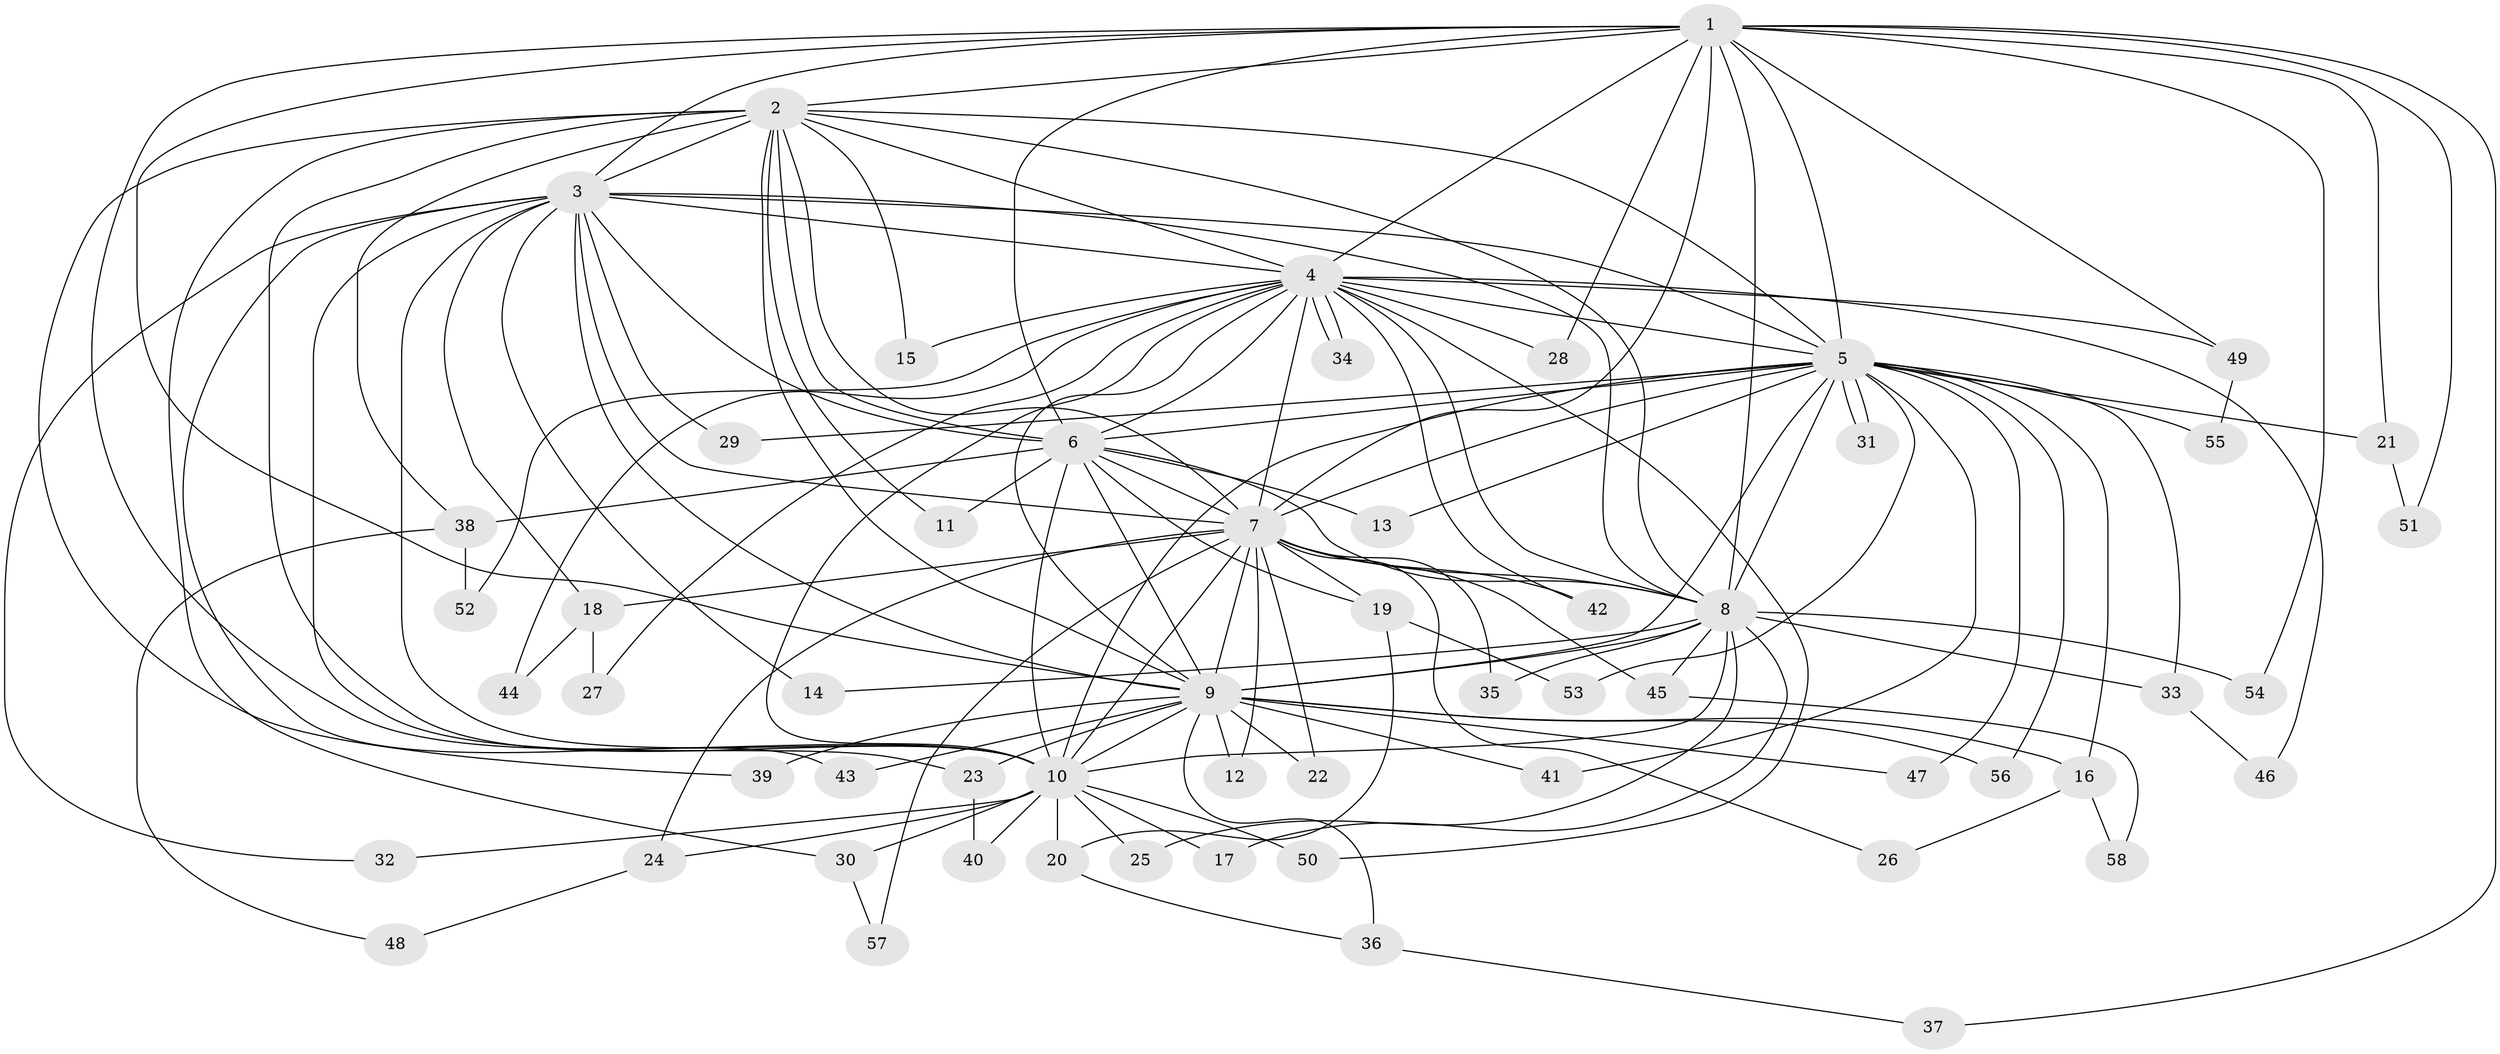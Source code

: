 // coarse degree distribution, {11: 0.10344827586206896, 10: 0.034482758620689655, 22: 0.034482758620689655, 8: 0.034482758620689655, 9: 0.034482758620689655, 12: 0.034482758620689655, 2: 0.4482758620689655, 4: 0.06896551724137931, 3: 0.1724137931034483, 1: 0.034482758620689655}
// Generated by graph-tools (version 1.1) at 2025/17/03/04/25 18:17:51]
// undirected, 58 vertices, 141 edges
graph export_dot {
graph [start="1"]
  node [color=gray90,style=filled];
  1;
  2;
  3;
  4;
  5;
  6;
  7;
  8;
  9;
  10;
  11;
  12;
  13;
  14;
  15;
  16;
  17;
  18;
  19;
  20;
  21;
  22;
  23;
  24;
  25;
  26;
  27;
  28;
  29;
  30;
  31;
  32;
  33;
  34;
  35;
  36;
  37;
  38;
  39;
  40;
  41;
  42;
  43;
  44;
  45;
  46;
  47;
  48;
  49;
  50;
  51;
  52;
  53;
  54;
  55;
  56;
  57;
  58;
  1 -- 2;
  1 -- 3;
  1 -- 4;
  1 -- 5;
  1 -- 6;
  1 -- 7;
  1 -- 8;
  1 -- 9;
  1 -- 10;
  1 -- 21;
  1 -- 28;
  1 -- 37;
  1 -- 49;
  1 -- 51;
  1 -- 54;
  2 -- 3;
  2 -- 4;
  2 -- 5;
  2 -- 6;
  2 -- 7;
  2 -- 8;
  2 -- 9;
  2 -- 10;
  2 -- 11;
  2 -- 15;
  2 -- 30;
  2 -- 38;
  2 -- 39;
  3 -- 4;
  3 -- 5;
  3 -- 6;
  3 -- 7;
  3 -- 8;
  3 -- 9;
  3 -- 10;
  3 -- 14;
  3 -- 18;
  3 -- 23;
  3 -- 29;
  3 -- 32;
  3 -- 43;
  4 -- 5;
  4 -- 6;
  4 -- 7;
  4 -- 8;
  4 -- 9;
  4 -- 10;
  4 -- 15;
  4 -- 27;
  4 -- 28;
  4 -- 34;
  4 -- 34;
  4 -- 42;
  4 -- 44;
  4 -- 46;
  4 -- 49;
  4 -- 50;
  4 -- 52;
  5 -- 6;
  5 -- 7;
  5 -- 8;
  5 -- 9;
  5 -- 10;
  5 -- 13;
  5 -- 16;
  5 -- 21;
  5 -- 29;
  5 -- 31;
  5 -- 31;
  5 -- 33;
  5 -- 41;
  5 -- 47;
  5 -- 53;
  5 -- 55;
  5 -- 56;
  6 -- 7;
  6 -- 8;
  6 -- 9;
  6 -- 10;
  6 -- 11;
  6 -- 13;
  6 -- 19;
  6 -- 38;
  7 -- 8;
  7 -- 9;
  7 -- 10;
  7 -- 12;
  7 -- 18;
  7 -- 19;
  7 -- 22;
  7 -- 24;
  7 -- 26;
  7 -- 35;
  7 -- 42;
  7 -- 45;
  7 -- 57;
  8 -- 9;
  8 -- 10;
  8 -- 14;
  8 -- 17;
  8 -- 25;
  8 -- 33;
  8 -- 35;
  8 -- 45;
  8 -- 54;
  9 -- 10;
  9 -- 12;
  9 -- 16;
  9 -- 22;
  9 -- 23;
  9 -- 36;
  9 -- 39;
  9 -- 41;
  9 -- 43;
  9 -- 47;
  9 -- 56;
  10 -- 17;
  10 -- 20;
  10 -- 24;
  10 -- 25;
  10 -- 30;
  10 -- 32;
  10 -- 40;
  10 -- 50;
  16 -- 26;
  16 -- 58;
  18 -- 27;
  18 -- 44;
  19 -- 20;
  19 -- 53;
  20 -- 36;
  21 -- 51;
  23 -- 40;
  24 -- 48;
  30 -- 57;
  33 -- 46;
  36 -- 37;
  38 -- 48;
  38 -- 52;
  45 -- 58;
  49 -- 55;
}

